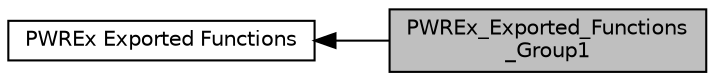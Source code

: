 digraph "PWREx_Exported_Functions_Group1"
{
  edge [fontname="Helvetica",fontsize="10",labelfontname="Helvetica",labelfontsize="10"];
  node [fontname="Helvetica",fontsize="10",shape=record];
  rankdir=LR;
  Node1 [label="PWREx Exported Functions",height=0.2,width=0.4,color="black", fillcolor="white", style="filled",URL="$group___p_w_r_ex___exported___functions.html"];
  Node0 [label="PWREx_Exported_Functions\l_Group1",height=0.2,width=0.4,color="black", fillcolor="grey75", style="filled", fontcolor="black"];
  Node1->Node0 [shape=plaintext, dir="back", style="solid"];
}
